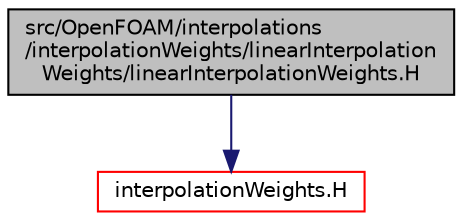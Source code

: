 digraph "src/OpenFOAM/interpolations/interpolationWeights/linearInterpolationWeights/linearInterpolationWeights.H"
{
  bgcolor="transparent";
  edge [fontname="Helvetica",fontsize="10",labelfontname="Helvetica",labelfontsize="10"];
  node [fontname="Helvetica",fontsize="10",shape=record];
  Node1 [label="src/OpenFOAM/interpolations\l/interpolationWeights/linearInterpolation\lWeights/linearInterpolationWeights.H",height=0.2,width=0.4,color="black", fillcolor="grey75", style="filled", fontcolor="black"];
  Node1 -> Node2 [color="midnightblue",fontsize="10",style="solid",fontname="Helvetica"];
  Node2 [label="interpolationWeights.H",height=0.2,width=0.4,color="red",URL="$a08423.html"];
}
